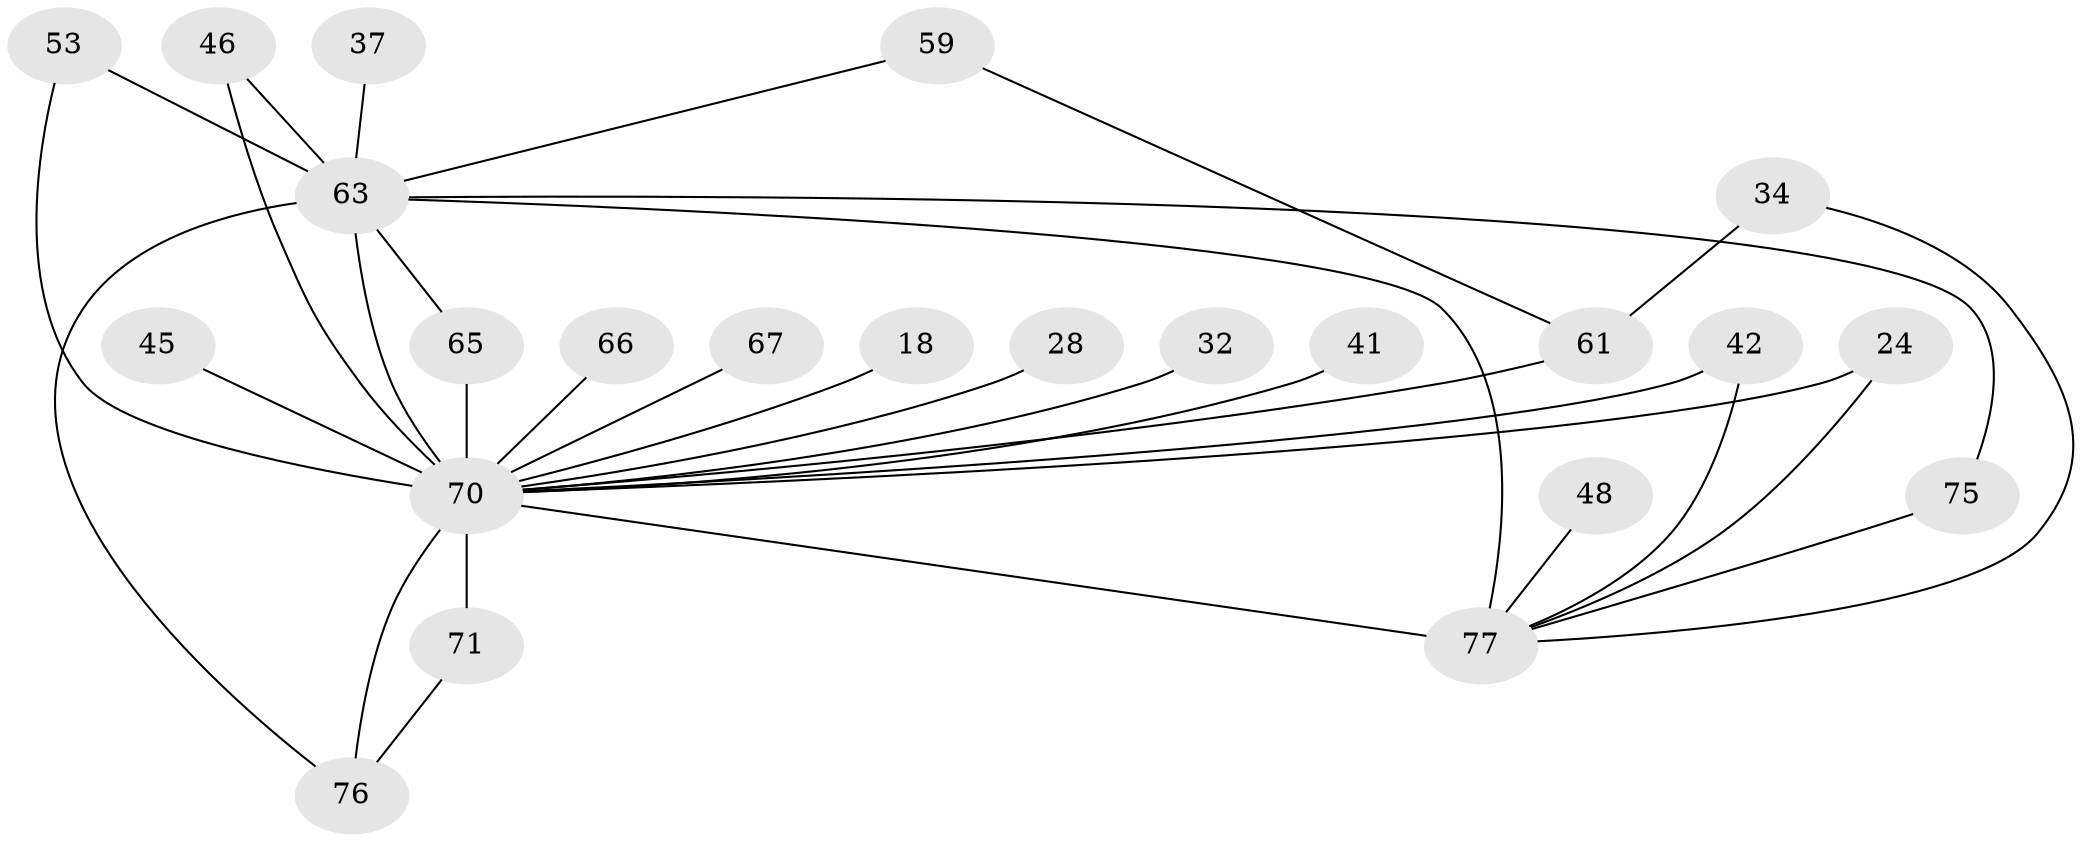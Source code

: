 // original degree distribution, {16: 0.025974025974025976, 19: 0.012987012987012988, 14: 0.025974025974025976, 13: 0.012987012987012988, 18: 0.012987012987012988, 24: 0.012987012987012988, 17: 0.012987012987012988, 21: 0.012987012987012988, 3: 0.15584415584415584, 9: 0.012987012987012988, 4: 0.1038961038961039, 2: 0.5324675324675324, 7: 0.012987012987012988, 5: 0.05194805194805195}
// Generated by graph-tools (version 1.1) at 2025/48/03/04/25 21:48:53]
// undirected, 23 vertices, 33 edges
graph export_dot {
graph [start="1"]
  node [color=gray90,style=filled];
  18;
  24;
  28;
  32;
  34;
  37 [super="+12"];
  41;
  42;
  45;
  46 [super="+11"];
  48;
  53;
  59;
  61 [super="+20+57+38"];
  63 [super="+60+9+10"];
  65 [super="+54+35+62+43"];
  66 [super="+44"];
  67;
  70 [super="+27+14+15+6+64"];
  71;
  75;
  76 [super="+30+74"];
  77 [super="+4+72+56"];
  18 -- 70 [weight=2];
  24 -- 70;
  24 -- 77;
  28 -- 70 [weight=2];
  32 -- 70 [weight=2];
  34 -- 61;
  34 -- 77;
  37 -- 63 [weight=3];
  41 -- 70;
  42 -- 77;
  42 -- 70;
  45 -- 70 [weight=2];
  46 -- 63;
  46 -- 70 [weight=2];
  48 -- 77 [weight=2];
  53 -- 70;
  53 -- 63;
  59 -- 61;
  59 -- 63;
  61 -- 70 [weight=7];
  63 -- 70 [weight=24];
  63 -- 65 [weight=2];
  63 -- 77 [weight=13];
  63 -- 75;
  63 -- 76 [weight=6];
  65 -- 70 [weight=6];
  66 -- 70 [weight=4];
  67 -- 70 [weight=2];
  70 -- 77 [weight=14];
  70 -- 76 [weight=6];
  70 -- 71;
  71 -- 76;
  75 -- 77;
}
